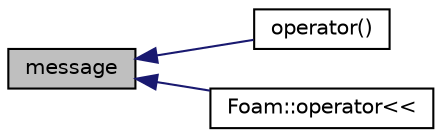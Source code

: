 digraph "message"
{
  bgcolor="transparent";
  edge [fontname="Helvetica",fontsize="10",labelfontname="Helvetica",labelfontsize="10"];
  node [fontname="Helvetica",fontsize="10",shape=record];
  rankdir="LR";
  Node107 [label="message",height=0.2,width=0.4,color="black", fillcolor="grey75", style="filled", fontcolor="black"];
  Node107 -> Node108 [dir="back",color="midnightblue",fontsize="10",style="solid",fontname="Helvetica"];
  Node108 [label="operator()",height=0.2,width=0.4,color="black",URL="$a27197.html#a316cb3e568734ce28fdaff011c230bb7",tooltip="Convert to OSstream. "];
  Node107 -> Node109 [dir="back",color="midnightblue",fontsize="10",style="solid",fontname="Helvetica"];
  Node109 [label="Foam::operator\<\<",height=0.2,width=0.4,color="black",URL="$a21851.html#aa9e8846a837ae711f8842399d44133a9"];
}

